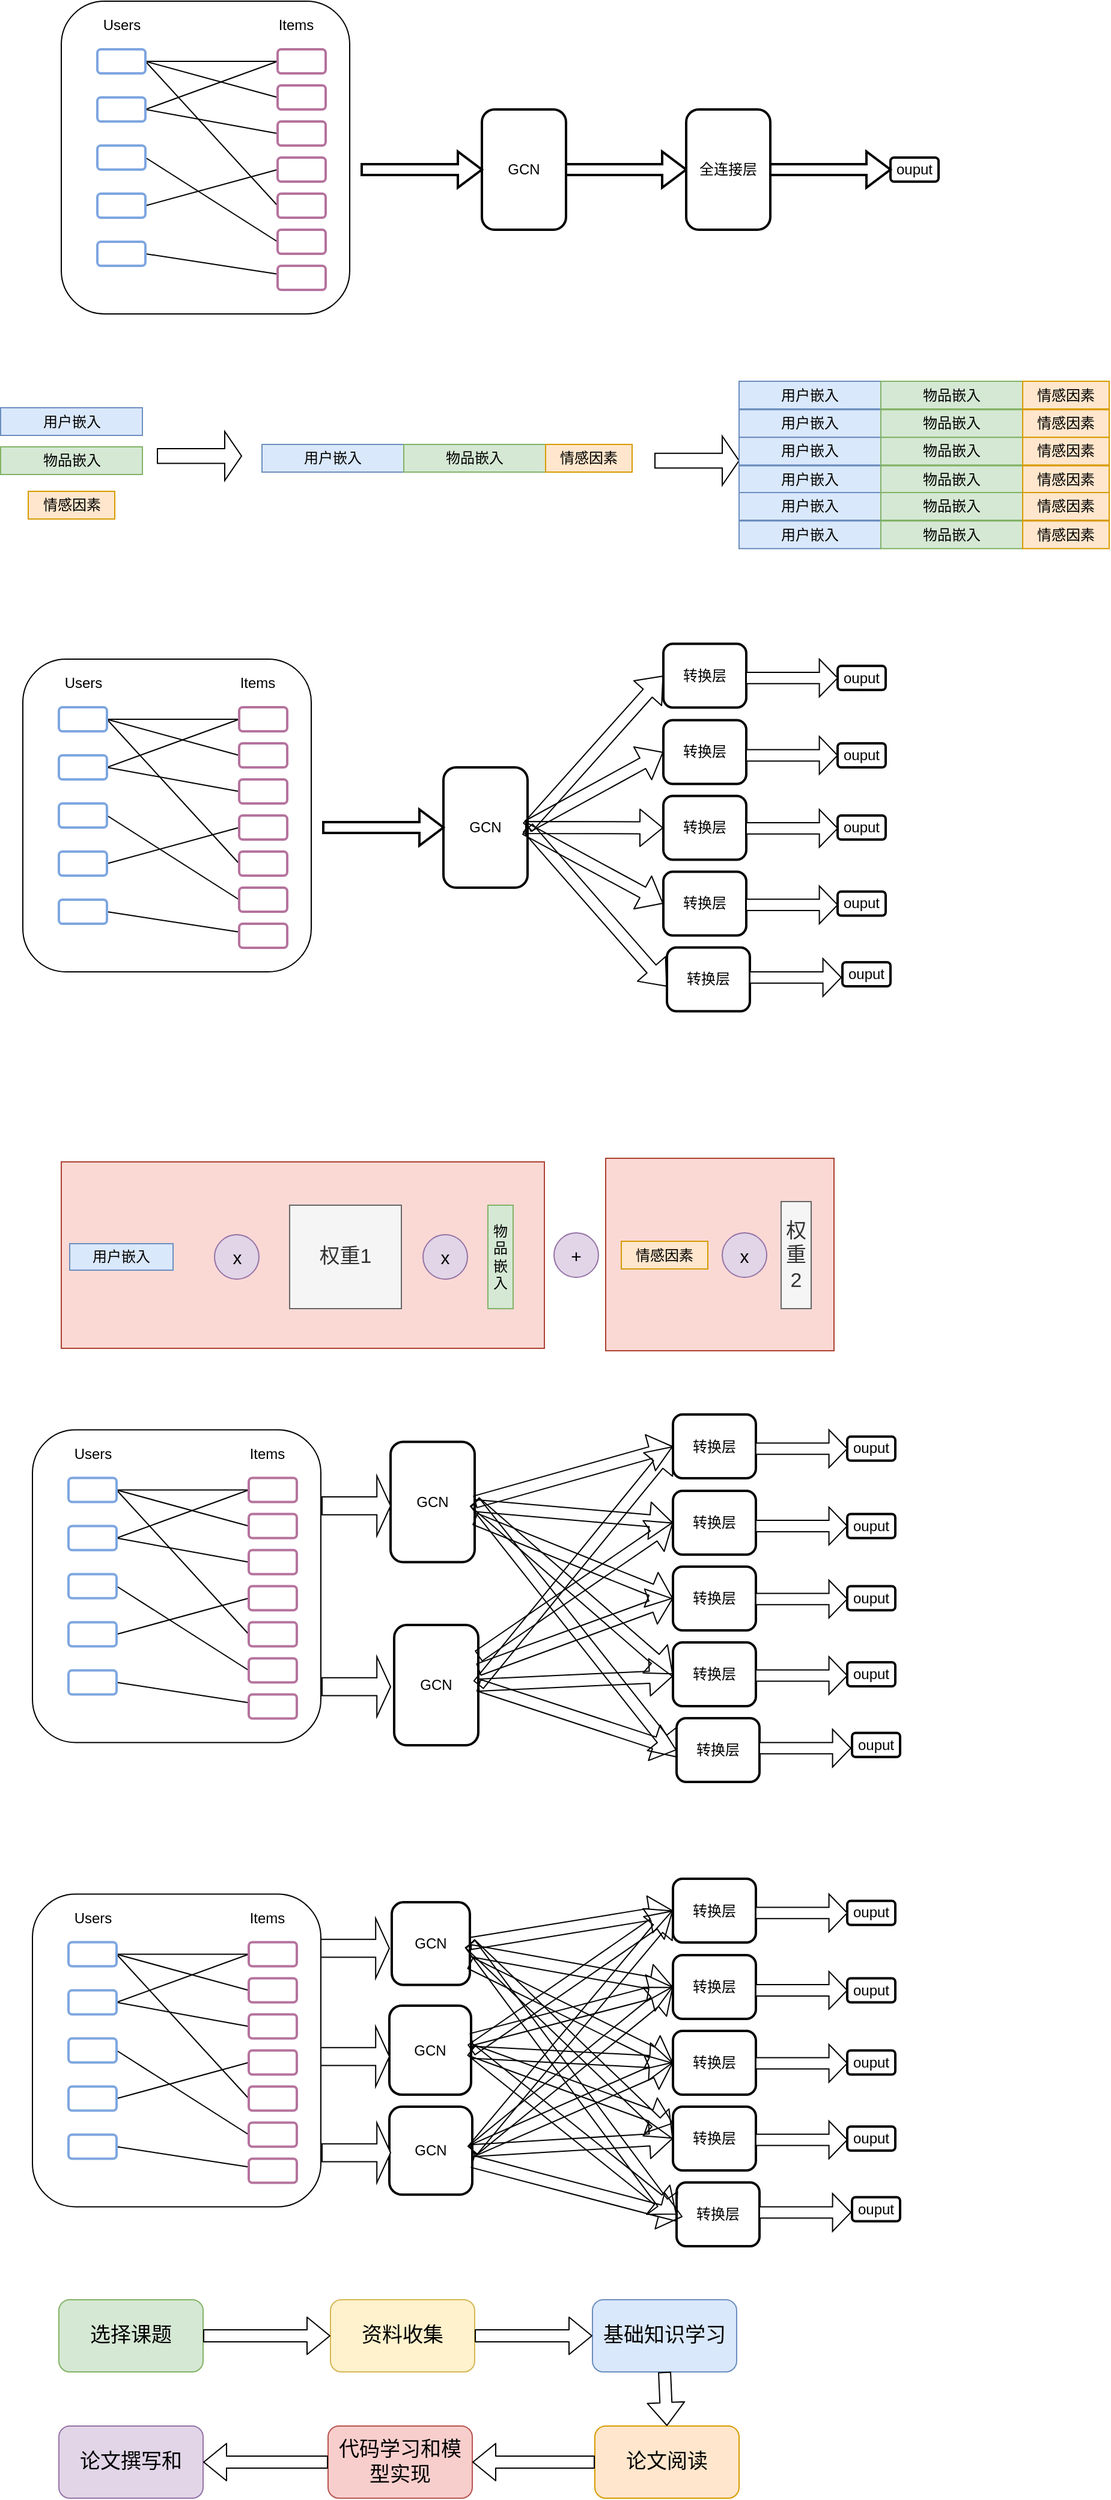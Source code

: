 <mxfile version="14.6.6" type="github">
  <diagram id="8Nu_nQ7xDkJ1roxFt6cx" name="第 1 页">
    <mxGraphModel dx="1366" dy="588" grid="0" gridSize="10" guides="1" tooltips="1" connect="1" arrows="1" fold="1" page="0" pageScale="1" pageWidth="827" pageHeight="1169" math="0" shadow="0">
      <root>
        <mxCell id="0" />
        <mxCell id="1" parent="0" />
        <mxCell id="pFt1LgYTIRn2EsKzOze2-96" value="" style="rounded=0;whiteSpace=wrap;html=1;glass=0;fillColor=#fad9d5;strokeColor=#ae4132;" parent="1" vertex="1">
          <mxGeometry x="493" y="1082" width="190" height="160" as="geometry" />
        </mxCell>
        <mxCell id="pFt1LgYTIRn2EsKzOze2-95" value="" style="rounded=0;whiteSpace=wrap;html=1;glass=0;fillColor=#fad9d5;strokeColor=#ae4132;" parent="1" vertex="1">
          <mxGeometry x="40" y="1085" width="402" height="155" as="geometry" />
        </mxCell>
        <mxCell id="x66tA1hOMsiu7k_iPFel-1" value="" style="rounded=1;whiteSpace=wrap;html=1;" parent="1" vertex="1">
          <mxGeometry x="40" y="120" width="240" height="260" as="geometry" />
        </mxCell>
        <mxCell id="x66tA1hOMsiu7k_iPFel-18" style="rounded=0;orthogonalLoop=1;jettySize=auto;html=1;exitX=1;exitY=0.5;exitDx=0;exitDy=0;entryX=0;entryY=0.5;entryDx=0;entryDy=0;endArrow=none;endFill=0;" parent="1" source="x66tA1hOMsiu7k_iPFel-2" target="x66tA1hOMsiu7k_iPFel-10" edge="1">
          <mxGeometry relative="1" as="geometry" />
        </mxCell>
        <mxCell id="x66tA1hOMsiu7k_iPFel-19" style="rounded=0;orthogonalLoop=1;jettySize=auto;html=1;exitX=1;exitY=0.5;exitDx=0;exitDy=0;entryX=0;entryY=0.5;entryDx=0;entryDy=0;flowAnimation=0;endArrow=none;endFill=0;" parent="1" source="x66tA1hOMsiu7k_iPFel-2" target="x66tA1hOMsiu7k_iPFel-11" edge="1">
          <mxGeometry relative="1" as="geometry" />
        </mxCell>
        <mxCell id="x66tA1hOMsiu7k_iPFel-21" style="edgeStyle=none;rounded=0;orthogonalLoop=1;jettySize=auto;html=1;exitX=1;exitY=0.5;exitDx=0;exitDy=0;entryX=0;entryY=0.5;entryDx=0;entryDy=0;endArrow=none;endFill=0;" parent="1" source="x66tA1hOMsiu7k_iPFel-2" target="x66tA1hOMsiu7k_iPFel-14" edge="1">
          <mxGeometry relative="1" as="geometry" />
        </mxCell>
        <mxCell id="x66tA1hOMsiu7k_iPFel-2" value="" style="rounded=1;whiteSpace=wrap;html=1;strokeColor=#7EA6E0;strokeWidth=2;" parent="1" vertex="1">
          <mxGeometry x="70" y="160" width="40" height="20" as="geometry" />
        </mxCell>
        <mxCell id="x66tA1hOMsiu7k_iPFel-22" style="edgeStyle=none;rounded=0;orthogonalLoop=1;jettySize=auto;html=1;exitX=1;exitY=0.5;exitDx=0;exitDy=0;entryX=0;entryY=0.5;entryDx=0;entryDy=0;endArrow=none;endFill=0;" parent="1" source="x66tA1hOMsiu7k_iPFel-3" target="x66tA1hOMsiu7k_iPFel-12" edge="1">
          <mxGeometry relative="1" as="geometry" />
        </mxCell>
        <mxCell id="x66tA1hOMsiu7k_iPFel-23" style="edgeStyle=none;rounded=0;orthogonalLoop=1;jettySize=auto;html=1;exitX=1;exitY=0.5;exitDx=0;exitDy=0;entryX=0;entryY=0.5;entryDx=0;entryDy=0;endArrow=none;endFill=0;" parent="1" source="x66tA1hOMsiu7k_iPFel-3" target="x66tA1hOMsiu7k_iPFel-10" edge="1">
          <mxGeometry relative="1" as="geometry" />
        </mxCell>
        <mxCell id="x66tA1hOMsiu7k_iPFel-3" value="" style="rounded=1;whiteSpace=wrap;html=1;strokeColor=#7EA6E0;strokeWidth=2;" parent="1" vertex="1">
          <mxGeometry x="70" y="200" width="40" height="20" as="geometry" />
        </mxCell>
        <mxCell id="x66tA1hOMsiu7k_iPFel-24" style="edgeStyle=none;rounded=0;orthogonalLoop=1;jettySize=auto;html=1;exitX=1;exitY=0.5;exitDx=0;exitDy=0;entryX=0;entryY=0.5;entryDx=0;entryDy=0;endArrow=none;endFill=0;" parent="1" source="x66tA1hOMsiu7k_iPFel-4" target="x66tA1hOMsiu7k_iPFel-15" edge="1">
          <mxGeometry relative="1" as="geometry" />
        </mxCell>
        <mxCell id="x66tA1hOMsiu7k_iPFel-4" value="" style="rounded=1;whiteSpace=wrap;html=1;strokeColor=#7EA6E0;strokeWidth=2;" parent="1" vertex="1">
          <mxGeometry x="70" y="240" width="40" height="20" as="geometry" />
        </mxCell>
        <mxCell id="x66tA1hOMsiu7k_iPFel-25" style="edgeStyle=none;rounded=0;orthogonalLoop=1;jettySize=auto;html=1;exitX=1;exitY=0.5;exitDx=0;exitDy=0;entryX=0;entryY=0.5;entryDx=0;entryDy=0;endArrow=none;endFill=0;" parent="1" source="x66tA1hOMsiu7k_iPFel-5" target="x66tA1hOMsiu7k_iPFel-13" edge="1">
          <mxGeometry relative="1" as="geometry" />
        </mxCell>
        <mxCell id="x66tA1hOMsiu7k_iPFel-5" value="" style="rounded=1;whiteSpace=wrap;html=1;strokeColor=#7EA6E0;strokeWidth=2;" parent="1" vertex="1">
          <mxGeometry x="70" y="280" width="40" height="20" as="geometry" />
        </mxCell>
        <mxCell id="x66tA1hOMsiu7k_iPFel-26" style="edgeStyle=none;rounded=0;orthogonalLoop=1;jettySize=auto;html=1;exitX=1;exitY=0.5;exitDx=0;exitDy=0;endArrow=none;endFill=0;" parent="1" source="x66tA1hOMsiu7k_iPFel-8" target="x66tA1hOMsiu7k_iPFel-16" edge="1">
          <mxGeometry relative="1" as="geometry" />
        </mxCell>
        <mxCell id="x66tA1hOMsiu7k_iPFel-8" value="" style="rounded=1;whiteSpace=wrap;html=1;strokeColor=#7EA6E0;strokeWidth=2;" parent="1" vertex="1">
          <mxGeometry x="70" y="320" width="40" height="20" as="geometry" />
        </mxCell>
        <mxCell id="x66tA1hOMsiu7k_iPFel-9" value="Users" style="text;html=1;resizable=0;autosize=1;align=center;verticalAlign=middle;points=[];fillColor=none;strokeColor=none;rounded=0;" parent="1" vertex="1">
          <mxGeometry x="65" y="130" width="50" height="20" as="geometry" />
        </mxCell>
        <mxCell id="x66tA1hOMsiu7k_iPFel-10" value="" style="rounded=1;whiteSpace=wrap;html=1;strokeWidth=2;strokeColor=#B5739D;" parent="1" vertex="1">
          <mxGeometry x="220" y="160" width="40" height="20" as="geometry" />
        </mxCell>
        <mxCell id="x66tA1hOMsiu7k_iPFel-11" value="" style="rounded=1;whiteSpace=wrap;html=1;strokeWidth=2;strokeColor=#B5739D;" parent="1" vertex="1">
          <mxGeometry x="220" y="190" width="40" height="20" as="geometry" />
        </mxCell>
        <mxCell id="x66tA1hOMsiu7k_iPFel-12" value="" style="rounded=1;whiteSpace=wrap;html=1;strokeWidth=2;strokeColor=#B5739D;" parent="1" vertex="1">
          <mxGeometry x="220" y="220" width="40" height="20" as="geometry" />
        </mxCell>
        <mxCell id="x66tA1hOMsiu7k_iPFel-13" value="" style="rounded=1;whiteSpace=wrap;html=1;strokeWidth=2;strokeColor=#B5739D;" parent="1" vertex="1">
          <mxGeometry x="220" y="250" width="40" height="20" as="geometry" />
        </mxCell>
        <mxCell id="x66tA1hOMsiu7k_iPFel-14" value="" style="rounded=1;whiteSpace=wrap;html=1;strokeWidth=2;strokeColor=#B5739D;" parent="1" vertex="1">
          <mxGeometry x="220" y="280" width="40" height="20" as="geometry" />
        </mxCell>
        <mxCell id="x66tA1hOMsiu7k_iPFel-15" value="" style="rounded=1;whiteSpace=wrap;html=1;strokeWidth=2;strokeColor=#B5739D;" parent="1" vertex="1">
          <mxGeometry x="220" y="310" width="40" height="20" as="geometry" />
        </mxCell>
        <mxCell id="x66tA1hOMsiu7k_iPFel-16" value="" style="rounded=1;whiteSpace=wrap;html=1;strokeWidth=2;strokeColor=#B5739D;" parent="1" vertex="1">
          <mxGeometry x="220" y="340" width="40" height="20" as="geometry" />
        </mxCell>
        <mxCell id="x66tA1hOMsiu7k_iPFel-17" value="Items" style="text;html=1;resizable=0;autosize=1;align=center;verticalAlign=middle;points=[];fillColor=none;strokeColor=none;rounded=0;" parent="1" vertex="1">
          <mxGeometry x="210" y="130" width="50" height="20" as="geometry" />
        </mxCell>
        <mxCell id="x66tA1hOMsiu7k_iPFel-27" value="GCN" style="rounded=1;whiteSpace=wrap;html=1;strokeWidth=2;" parent="1" vertex="1">
          <mxGeometry x="390" y="210" width="70" height="100" as="geometry" />
        </mxCell>
        <mxCell id="x66tA1hOMsiu7k_iPFel-28" value="" style="shape=singleArrow;whiteSpace=wrap;html=1;strokeColor=#000000;strokeWidth=2;" parent="1" vertex="1">
          <mxGeometry x="290" y="245" width="100" height="30" as="geometry" />
        </mxCell>
        <mxCell id="x66tA1hOMsiu7k_iPFel-29" value="" style="shape=singleArrow;whiteSpace=wrap;html=1;strokeColor=#000000;strokeWidth=2;" parent="1" vertex="1">
          <mxGeometry x="460" y="245" width="100" height="30" as="geometry" />
        </mxCell>
        <mxCell id="x66tA1hOMsiu7k_iPFel-30" value="全连接层" style="rounded=1;whiteSpace=wrap;html=1;strokeWidth=2;" parent="1" vertex="1">
          <mxGeometry x="560" y="210" width="70" height="100" as="geometry" />
        </mxCell>
        <mxCell id="x66tA1hOMsiu7k_iPFel-31" value="ouput" style="rounded=1;whiteSpace=wrap;html=1;strokeWidth=2;" parent="1" vertex="1">
          <mxGeometry x="730" y="250" width="40" height="20" as="geometry" />
        </mxCell>
        <mxCell id="x66tA1hOMsiu7k_iPFel-33" value="" style="shape=singleArrow;whiteSpace=wrap;html=1;strokeColor=#000000;strokeWidth=2;" parent="1" vertex="1">
          <mxGeometry x="630" y="245" width="100" height="30" as="geometry" />
        </mxCell>
        <mxCell id="pFt1LgYTIRn2EsKzOze2-1" value="用户嵌入" style="rounded=0;whiteSpace=wrap;html=1;fillColor=#dae8fc;strokeColor=#6c8ebf;" parent="1" vertex="1">
          <mxGeometry x="207" y="488.5" width="118" height="23" as="geometry" />
        </mxCell>
        <mxCell id="pFt1LgYTIRn2EsKzOze2-2" value="物品嵌入" style="rounded=0;whiteSpace=wrap;html=1;fillColor=#d5e8d4;strokeColor=#82b366;" parent="1" vertex="1">
          <mxGeometry x="325" y="488.5" width="118" height="23" as="geometry" />
        </mxCell>
        <mxCell id="pFt1LgYTIRn2EsKzOze2-3" value="情感因素" style="rounded=0;whiteSpace=wrap;html=1;fillColor=#ffe6cc;strokeColor=#d79b00;" parent="1" vertex="1">
          <mxGeometry x="443" y="488.5" width="72" height="23" as="geometry" />
        </mxCell>
        <mxCell id="pFt1LgYTIRn2EsKzOze2-5" value="用户嵌入" style="rounded=0;whiteSpace=wrap;html=1;fillColor=#dae8fc;strokeColor=#6c8ebf;" parent="1" vertex="1">
          <mxGeometry x="-10.5" y="458" width="118" height="23" as="geometry" />
        </mxCell>
        <mxCell id="pFt1LgYTIRn2EsKzOze2-6" value="物品嵌入" style="rounded=0;whiteSpace=wrap;html=1;fillColor=#d5e8d4;strokeColor=#82b366;" parent="1" vertex="1">
          <mxGeometry x="-10.5" y="490.5" width="118" height="23" as="geometry" />
        </mxCell>
        <mxCell id="pFt1LgYTIRn2EsKzOze2-7" value="情感因素" style="rounded=0;whiteSpace=wrap;html=1;fillColor=#ffe6cc;strokeColor=#d79b00;" parent="1" vertex="1">
          <mxGeometry x="12.5" y="527.5" width="72" height="23" as="geometry" />
        </mxCell>
        <mxCell id="pFt1LgYTIRn2EsKzOze2-9" value="" style="shape=singleArrow;whiteSpace=wrap;html=1;" parent="1" vertex="1">
          <mxGeometry x="120" y="477.75" width="70" height="40.75" as="geometry" />
        </mxCell>
        <mxCell id="pFt1LgYTIRn2EsKzOze2-12" value="" style="shape=singleArrow;whiteSpace=wrap;html=1;" parent="1" vertex="1">
          <mxGeometry x="534" y="481.63" width="70" height="40.75" as="geometry" />
        </mxCell>
        <mxCell id="pFt1LgYTIRn2EsKzOze2-13" value="用户嵌入" style="rounded=0;whiteSpace=wrap;html=1;fillColor=#dae8fc;strokeColor=#6c8ebf;" parent="1" vertex="1">
          <mxGeometry x="604" y="436" width="118" height="23" as="geometry" />
        </mxCell>
        <mxCell id="pFt1LgYTIRn2EsKzOze2-14" value="物品嵌入" style="rounded=0;whiteSpace=wrap;html=1;fillColor=#d5e8d4;strokeColor=#82b366;" parent="1" vertex="1">
          <mxGeometry x="722" y="436" width="118" height="23" as="geometry" />
        </mxCell>
        <mxCell id="pFt1LgYTIRn2EsKzOze2-15" value="情感因素" style="rounded=0;whiteSpace=wrap;html=1;fillColor=#ffe6cc;strokeColor=#d79b00;" parent="1" vertex="1">
          <mxGeometry x="840" y="436" width="72" height="23" as="geometry" />
        </mxCell>
        <mxCell id="pFt1LgYTIRn2EsKzOze2-17" value="用户嵌入" style="rounded=0;whiteSpace=wrap;html=1;fillColor=#dae8fc;strokeColor=#6c8ebf;" parent="1" vertex="1">
          <mxGeometry x="604" y="459.63" width="118" height="23" as="geometry" />
        </mxCell>
        <mxCell id="pFt1LgYTIRn2EsKzOze2-18" value="物品嵌入" style="rounded=0;whiteSpace=wrap;html=1;fillColor=#d5e8d4;strokeColor=#82b366;" parent="1" vertex="1">
          <mxGeometry x="722" y="459.63" width="118" height="23" as="geometry" />
        </mxCell>
        <mxCell id="pFt1LgYTIRn2EsKzOze2-19" value="情感因素" style="rounded=0;whiteSpace=wrap;html=1;fillColor=#ffe6cc;strokeColor=#d79b00;" parent="1" vertex="1">
          <mxGeometry x="840" y="459.63" width="72" height="23" as="geometry" />
        </mxCell>
        <mxCell id="pFt1LgYTIRn2EsKzOze2-20" value="用户嵌入" style="rounded=0;whiteSpace=wrap;html=1;fillColor=#dae8fc;strokeColor=#6c8ebf;" parent="1" vertex="1">
          <mxGeometry x="604" y="482.63" width="118" height="23" as="geometry" />
        </mxCell>
        <mxCell id="pFt1LgYTIRn2EsKzOze2-21" value="物品嵌入" style="rounded=0;whiteSpace=wrap;html=1;fillColor=#d5e8d4;strokeColor=#82b366;" parent="1" vertex="1">
          <mxGeometry x="722" y="482.63" width="118" height="23" as="geometry" />
        </mxCell>
        <mxCell id="pFt1LgYTIRn2EsKzOze2-22" value="情感因素" style="rounded=0;whiteSpace=wrap;html=1;fillColor=#ffe6cc;strokeColor=#d79b00;" parent="1" vertex="1">
          <mxGeometry x="840" y="482.63" width="72" height="23" as="geometry" />
        </mxCell>
        <mxCell id="pFt1LgYTIRn2EsKzOze2-23" value="用户嵌入" style="rounded=0;whiteSpace=wrap;html=1;fillColor=#dae8fc;strokeColor=#6c8ebf;" parent="1" vertex="1">
          <mxGeometry x="604" y="506.26" width="118" height="23" as="geometry" />
        </mxCell>
        <mxCell id="pFt1LgYTIRn2EsKzOze2-24" value="物品嵌入" style="rounded=0;whiteSpace=wrap;html=1;fillColor=#d5e8d4;strokeColor=#82b366;" parent="1" vertex="1">
          <mxGeometry x="722" y="506.26" width="118" height="23" as="geometry" />
        </mxCell>
        <mxCell id="pFt1LgYTIRn2EsKzOze2-25" value="情感因素" style="rounded=0;whiteSpace=wrap;html=1;fillColor=#ffe6cc;strokeColor=#d79b00;" parent="1" vertex="1">
          <mxGeometry x="840" y="506.26" width="72" height="23" as="geometry" />
        </mxCell>
        <mxCell id="pFt1LgYTIRn2EsKzOze2-26" value="用户嵌入" style="rounded=0;whiteSpace=wrap;html=1;fillColor=#dae8fc;strokeColor=#6c8ebf;" parent="1" vertex="1">
          <mxGeometry x="604" y="528.5" width="118" height="23" as="geometry" />
        </mxCell>
        <mxCell id="pFt1LgYTIRn2EsKzOze2-27" value="物品嵌入" style="rounded=0;whiteSpace=wrap;html=1;fillColor=#d5e8d4;strokeColor=#82b366;" parent="1" vertex="1">
          <mxGeometry x="722" y="528.5" width="118" height="23" as="geometry" />
        </mxCell>
        <mxCell id="pFt1LgYTIRn2EsKzOze2-28" value="情感因素" style="rounded=0;whiteSpace=wrap;html=1;fillColor=#ffe6cc;strokeColor=#d79b00;" parent="1" vertex="1">
          <mxGeometry x="840" y="528.5" width="72" height="23" as="geometry" />
        </mxCell>
        <mxCell id="pFt1LgYTIRn2EsKzOze2-29" value="用户嵌入" style="rounded=0;whiteSpace=wrap;html=1;fillColor=#dae8fc;strokeColor=#6c8ebf;" parent="1" vertex="1">
          <mxGeometry x="604" y="552.13" width="118" height="23" as="geometry" />
        </mxCell>
        <mxCell id="pFt1LgYTIRn2EsKzOze2-30" value="物品嵌入" style="rounded=0;whiteSpace=wrap;html=1;fillColor=#d5e8d4;strokeColor=#82b366;" parent="1" vertex="1">
          <mxGeometry x="722" y="552.13" width="118" height="23" as="geometry" />
        </mxCell>
        <mxCell id="pFt1LgYTIRn2EsKzOze2-31" value="情感因素" style="rounded=0;whiteSpace=wrap;html=1;fillColor=#ffe6cc;strokeColor=#d79b00;" parent="1" vertex="1">
          <mxGeometry x="840" y="552.13" width="72" height="23" as="geometry" />
        </mxCell>
        <mxCell id="pFt1LgYTIRn2EsKzOze2-32" value="" style="rounded=1;whiteSpace=wrap;html=1;" parent="1" vertex="1">
          <mxGeometry x="8" y="667" width="240" height="260" as="geometry" />
        </mxCell>
        <mxCell id="pFt1LgYTIRn2EsKzOze2-33" style="rounded=0;orthogonalLoop=1;jettySize=auto;html=1;exitX=1;exitY=0.5;exitDx=0;exitDy=0;entryX=0;entryY=0.5;entryDx=0;entryDy=0;endArrow=none;endFill=0;" parent="1" source="pFt1LgYTIRn2EsKzOze2-36" target="pFt1LgYTIRn2EsKzOze2-47" edge="1">
          <mxGeometry relative="1" as="geometry" />
        </mxCell>
        <mxCell id="pFt1LgYTIRn2EsKzOze2-34" style="rounded=0;orthogonalLoop=1;jettySize=auto;html=1;exitX=1;exitY=0.5;exitDx=0;exitDy=0;entryX=0;entryY=0.5;entryDx=0;entryDy=0;flowAnimation=0;endArrow=none;endFill=0;" parent="1" source="pFt1LgYTIRn2EsKzOze2-36" target="pFt1LgYTIRn2EsKzOze2-48" edge="1">
          <mxGeometry relative="1" as="geometry" />
        </mxCell>
        <mxCell id="pFt1LgYTIRn2EsKzOze2-35" style="edgeStyle=none;rounded=0;orthogonalLoop=1;jettySize=auto;html=1;exitX=1;exitY=0.5;exitDx=0;exitDy=0;entryX=0;entryY=0.5;entryDx=0;entryDy=0;endArrow=none;endFill=0;" parent="1" source="pFt1LgYTIRn2EsKzOze2-36" target="pFt1LgYTIRn2EsKzOze2-51" edge="1">
          <mxGeometry relative="1" as="geometry" />
        </mxCell>
        <mxCell id="pFt1LgYTIRn2EsKzOze2-36" value="" style="rounded=1;whiteSpace=wrap;html=1;strokeColor=#7EA6E0;strokeWidth=2;" parent="1" vertex="1">
          <mxGeometry x="38" y="707" width="40" height="20" as="geometry" />
        </mxCell>
        <mxCell id="pFt1LgYTIRn2EsKzOze2-37" style="edgeStyle=none;rounded=0;orthogonalLoop=1;jettySize=auto;html=1;exitX=1;exitY=0.5;exitDx=0;exitDy=0;entryX=0;entryY=0.5;entryDx=0;entryDy=0;endArrow=none;endFill=0;" parent="1" source="pFt1LgYTIRn2EsKzOze2-39" target="pFt1LgYTIRn2EsKzOze2-49" edge="1">
          <mxGeometry relative="1" as="geometry" />
        </mxCell>
        <mxCell id="pFt1LgYTIRn2EsKzOze2-38" style="edgeStyle=none;rounded=0;orthogonalLoop=1;jettySize=auto;html=1;exitX=1;exitY=0.5;exitDx=0;exitDy=0;entryX=0;entryY=0.5;entryDx=0;entryDy=0;endArrow=none;endFill=0;" parent="1" source="pFt1LgYTIRn2EsKzOze2-39" target="pFt1LgYTIRn2EsKzOze2-47" edge="1">
          <mxGeometry relative="1" as="geometry" />
        </mxCell>
        <mxCell id="pFt1LgYTIRn2EsKzOze2-39" value="" style="rounded=1;whiteSpace=wrap;html=1;strokeColor=#7EA6E0;strokeWidth=2;" parent="1" vertex="1">
          <mxGeometry x="38" y="747" width="40" height="20" as="geometry" />
        </mxCell>
        <mxCell id="pFt1LgYTIRn2EsKzOze2-40" style="edgeStyle=none;rounded=0;orthogonalLoop=1;jettySize=auto;html=1;exitX=1;exitY=0.5;exitDx=0;exitDy=0;entryX=0;entryY=0.5;entryDx=0;entryDy=0;endArrow=none;endFill=0;" parent="1" source="pFt1LgYTIRn2EsKzOze2-41" target="pFt1LgYTIRn2EsKzOze2-52" edge="1">
          <mxGeometry relative="1" as="geometry" />
        </mxCell>
        <mxCell id="pFt1LgYTIRn2EsKzOze2-41" value="" style="rounded=1;whiteSpace=wrap;html=1;strokeColor=#7EA6E0;strokeWidth=2;" parent="1" vertex="1">
          <mxGeometry x="38" y="787" width="40" height="20" as="geometry" />
        </mxCell>
        <mxCell id="pFt1LgYTIRn2EsKzOze2-42" style="edgeStyle=none;rounded=0;orthogonalLoop=1;jettySize=auto;html=1;exitX=1;exitY=0.5;exitDx=0;exitDy=0;entryX=0;entryY=0.5;entryDx=0;entryDy=0;endArrow=none;endFill=0;" parent="1" source="pFt1LgYTIRn2EsKzOze2-43" target="pFt1LgYTIRn2EsKzOze2-50" edge="1">
          <mxGeometry relative="1" as="geometry" />
        </mxCell>
        <mxCell id="pFt1LgYTIRn2EsKzOze2-43" value="" style="rounded=1;whiteSpace=wrap;html=1;strokeColor=#7EA6E0;strokeWidth=2;" parent="1" vertex="1">
          <mxGeometry x="38" y="827" width="40" height="20" as="geometry" />
        </mxCell>
        <mxCell id="pFt1LgYTIRn2EsKzOze2-44" style="edgeStyle=none;rounded=0;orthogonalLoop=1;jettySize=auto;html=1;exitX=1;exitY=0.5;exitDx=0;exitDy=0;endArrow=none;endFill=0;" parent="1" source="pFt1LgYTIRn2EsKzOze2-45" target="pFt1LgYTIRn2EsKzOze2-53" edge="1">
          <mxGeometry relative="1" as="geometry" />
        </mxCell>
        <mxCell id="pFt1LgYTIRn2EsKzOze2-45" value="" style="rounded=1;whiteSpace=wrap;html=1;strokeColor=#7EA6E0;strokeWidth=2;" parent="1" vertex="1">
          <mxGeometry x="38" y="867" width="40" height="20" as="geometry" />
        </mxCell>
        <mxCell id="pFt1LgYTIRn2EsKzOze2-46" value="Users" style="text;html=1;resizable=0;autosize=1;align=center;verticalAlign=middle;points=[];fillColor=none;strokeColor=none;rounded=0;" parent="1" vertex="1">
          <mxGeometry x="33" y="677" width="50" height="20" as="geometry" />
        </mxCell>
        <mxCell id="pFt1LgYTIRn2EsKzOze2-47" value="" style="rounded=1;whiteSpace=wrap;html=1;strokeWidth=2;strokeColor=#B5739D;" parent="1" vertex="1">
          <mxGeometry x="188" y="707" width="40" height="20" as="geometry" />
        </mxCell>
        <mxCell id="pFt1LgYTIRn2EsKzOze2-48" value="" style="rounded=1;whiteSpace=wrap;html=1;strokeWidth=2;strokeColor=#B5739D;" parent="1" vertex="1">
          <mxGeometry x="188" y="737" width="40" height="20" as="geometry" />
        </mxCell>
        <mxCell id="pFt1LgYTIRn2EsKzOze2-49" value="" style="rounded=1;whiteSpace=wrap;html=1;strokeWidth=2;strokeColor=#B5739D;" parent="1" vertex="1">
          <mxGeometry x="188" y="767" width="40" height="20" as="geometry" />
        </mxCell>
        <mxCell id="pFt1LgYTIRn2EsKzOze2-50" value="" style="rounded=1;whiteSpace=wrap;html=1;strokeWidth=2;strokeColor=#B5739D;" parent="1" vertex="1">
          <mxGeometry x="188" y="797" width="40" height="20" as="geometry" />
        </mxCell>
        <mxCell id="pFt1LgYTIRn2EsKzOze2-51" value="" style="rounded=1;whiteSpace=wrap;html=1;strokeWidth=2;strokeColor=#B5739D;" parent="1" vertex="1">
          <mxGeometry x="188" y="827" width="40" height="20" as="geometry" />
        </mxCell>
        <mxCell id="pFt1LgYTIRn2EsKzOze2-52" value="" style="rounded=1;whiteSpace=wrap;html=1;strokeWidth=2;strokeColor=#B5739D;" parent="1" vertex="1">
          <mxGeometry x="188" y="857" width="40" height="20" as="geometry" />
        </mxCell>
        <mxCell id="pFt1LgYTIRn2EsKzOze2-53" value="" style="rounded=1;whiteSpace=wrap;html=1;strokeWidth=2;strokeColor=#B5739D;" parent="1" vertex="1">
          <mxGeometry x="188" y="887" width="40" height="20" as="geometry" />
        </mxCell>
        <mxCell id="pFt1LgYTIRn2EsKzOze2-54" value="Items" style="text;html=1;resizable=0;autosize=1;align=center;verticalAlign=middle;points=[];fillColor=none;strokeColor=none;rounded=0;" parent="1" vertex="1">
          <mxGeometry x="178" y="677" width="50" height="20" as="geometry" />
        </mxCell>
        <mxCell id="pFt1LgYTIRn2EsKzOze2-55" value="GCN" style="rounded=1;whiteSpace=wrap;html=1;strokeWidth=2;" parent="1" vertex="1">
          <mxGeometry x="358" y="757" width="70" height="100" as="geometry" />
        </mxCell>
        <mxCell id="pFt1LgYTIRn2EsKzOze2-56" value="" style="shape=singleArrow;whiteSpace=wrap;html=1;strokeColor=#000000;strokeWidth=2;" parent="1" vertex="1">
          <mxGeometry x="258" y="792" width="100" height="30" as="geometry" />
        </mxCell>
        <mxCell id="pFt1LgYTIRn2EsKzOze2-58" value="转换层" style="rounded=1;whiteSpace=wrap;html=1;strokeWidth=2;" parent="1" vertex="1">
          <mxGeometry x="541" y="654.25" width="69" height="53" as="geometry" />
        </mxCell>
        <mxCell id="pFt1LgYTIRn2EsKzOze2-59" value="ouput" style="rounded=1;whiteSpace=wrap;html=1;strokeWidth=2;" parent="1" vertex="1">
          <mxGeometry x="686" y="672.68" width="40" height="20" as="geometry" />
        </mxCell>
        <mxCell id="pFt1LgYTIRn2EsKzOze2-62" value="转换层" style="rounded=1;whiteSpace=wrap;html=1;strokeWidth=2;" parent="1" vertex="1">
          <mxGeometry x="541" y="717.75" width="69" height="53" as="geometry" />
        </mxCell>
        <mxCell id="pFt1LgYTIRn2EsKzOze2-63" value="转换层" style="rounded=1;whiteSpace=wrap;html=1;strokeWidth=2;" parent="1" vertex="1">
          <mxGeometry x="541" y="780.75" width="69" height="53" as="geometry" />
        </mxCell>
        <mxCell id="pFt1LgYTIRn2EsKzOze2-64" value="转换层" style="rounded=1;whiteSpace=wrap;html=1;strokeWidth=2;" parent="1" vertex="1">
          <mxGeometry x="541" y="843.75" width="69" height="53" as="geometry" />
        </mxCell>
        <mxCell id="pFt1LgYTIRn2EsKzOze2-65" value="转换层" style="rounded=1;whiteSpace=wrap;html=1;strokeWidth=2;" parent="1" vertex="1">
          <mxGeometry x="544" y="906.75" width="69" height="53" as="geometry" />
        </mxCell>
        <mxCell id="pFt1LgYTIRn2EsKzOze2-67" value="" style="shape=flexArrow;endArrow=classic;html=1;entryX=0;entryY=0.5;entryDx=0;entryDy=0;" parent="1" target="pFt1LgYTIRn2EsKzOze2-58" edge="1">
          <mxGeometry width="50" height="50" relative="1" as="geometry">
            <mxPoint x="428" y="807" as="sourcePoint" />
            <mxPoint x="478" y="757" as="targetPoint" />
          </mxGeometry>
        </mxCell>
        <mxCell id="pFt1LgYTIRn2EsKzOze2-68" value="" style="shape=flexArrow;endArrow=classic;html=1;entryX=0;entryY=0.5;entryDx=0;entryDy=0;" parent="1" target="pFt1LgYTIRn2EsKzOze2-62" edge="1">
          <mxGeometry width="50" height="50" relative="1" as="geometry">
            <mxPoint x="428" y="806" as="sourcePoint" />
            <mxPoint x="551" y="690.75" as="targetPoint" />
          </mxGeometry>
        </mxCell>
        <mxCell id="pFt1LgYTIRn2EsKzOze2-69" value="" style="shape=flexArrow;endArrow=classic;html=1;entryX=0;entryY=0.5;entryDx=0;entryDy=0;" parent="1" target="pFt1LgYTIRn2EsKzOze2-63" edge="1">
          <mxGeometry width="50" height="50" relative="1" as="geometry">
            <mxPoint x="426" y="807" as="sourcePoint" />
            <mxPoint x="551" y="754.25" as="targetPoint" />
          </mxGeometry>
        </mxCell>
        <mxCell id="pFt1LgYTIRn2EsKzOze2-71" value="" style="shape=flexArrow;endArrow=classic;html=1;entryX=0;entryY=0.5;entryDx=0;entryDy=0;" parent="1" target="pFt1LgYTIRn2EsKzOze2-64" edge="1">
          <mxGeometry width="50" height="50" relative="1" as="geometry">
            <mxPoint x="426" y="808" as="sourcePoint" />
            <mxPoint x="551" y="817.25" as="targetPoint" />
          </mxGeometry>
        </mxCell>
        <mxCell id="pFt1LgYTIRn2EsKzOze2-72" value="" style="shape=flexArrow;endArrow=classic;html=1;entryX=0;entryY=0.5;entryDx=0;entryDy=0;exitX=1;exitY=0.5;exitDx=0;exitDy=0;" parent="1" source="pFt1LgYTIRn2EsKzOze2-55" edge="1">
          <mxGeometry width="50" height="50" relative="1" as="geometry">
            <mxPoint x="429" y="877" as="sourcePoint" />
            <mxPoint x="544" y="939.25" as="targetPoint" />
          </mxGeometry>
        </mxCell>
        <mxCell id="pFt1LgYTIRn2EsKzOze2-73" value="" style="shape=singleArrow;whiteSpace=wrap;html=1;glass=1;" parent="1" vertex="1">
          <mxGeometry x="610" y="667" width="76" height="31.37" as="geometry" />
        </mxCell>
        <mxCell id="pFt1LgYTIRn2EsKzOze2-74" value="" style="shape=singleArrow;whiteSpace=wrap;html=1;glass=1;" parent="1" vertex="1">
          <mxGeometry x="610" y="731.32" width="76" height="31.37" as="geometry" />
        </mxCell>
        <mxCell id="pFt1LgYTIRn2EsKzOze2-75" value="ouput" style="rounded=1;whiteSpace=wrap;html=1;strokeWidth=2;" parent="1" vertex="1">
          <mxGeometry x="686" y="737.01" width="40" height="20" as="geometry" />
        </mxCell>
        <mxCell id="pFt1LgYTIRn2EsKzOze2-76" value="" style="shape=singleArrow;whiteSpace=wrap;html=1;glass=1;" parent="1" vertex="1">
          <mxGeometry x="610" y="792" width="76" height="31.37" as="geometry" />
        </mxCell>
        <mxCell id="pFt1LgYTIRn2EsKzOze2-77" value="ouput" style="rounded=1;whiteSpace=wrap;html=1;strokeWidth=2;" parent="1" vertex="1">
          <mxGeometry x="686" y="797" width="40" height="20" as="geometry" />
        </mxCell>
        <mxCell id="pFt1LgYTIRn2EsKzOze2-78" value="" style="shape=singleArrow;whiteSpace=wrap;html=1;glass=1;" parent="1" vertex="1">
          <mxGeometry x="610" y="855.63" width="76" height="31.37" as="geometry" />
        </mxCell>
        <mxCell id="pFt1LgYTIRn2EsKzOze2-79" value="ouput" style="rounded=1;whiteSpace=wrap;html=1;strokeWidth=2;" parent="1" vertex="1">
          <mxGeometry x="686" y="860.25" width="40" height="20" as="geometry" />
        </mxCell>
        <mxCell id="pFt1LgYTIRn2EsKzOze2-80" value="" style="shape=singleArrow;whiteSpace=wrap;html=1;glass=1;" parent="1" vertex="1">
          <mxGeometry x="613" y="916" width="76" height="31.37" as="geometry" />
        </mxCell>
        <mxCell id="pFt1LgYTIRn2EsKzOze2-81" value="ouput" style="rounded=1;whiteSpace=wrap;html=1;strokeWidth=2;" parent="1" vertex="1">
          <mxGeometry x="690" y="919" width="40" height="20" as="geometry" />
        </mxCell>
        <mxCell id="pFt1LgYTIRn2EsKzOze2-82" value="&lt;span style=&quot;font-size: 17px&quot;&gt;权重1&lt;/span&gt;" style="rounded=0;whiteSpace=wrap;html=1;glass=0;fillColor=#f5f5f5;strokeColor=#666666;fontColor=#333333;" parent="1" vertex="1">
          <mxGeometry x="230" y="1121" width="93" height="86" as="geometry" />
        </mxCell>
        <mxCell id="pFt1LgYTIRn2EsKzOze2-84" value="物品嵌入" style="rounded=0;whiteSpace=wrap;html=1;fillColor=#d5e8d4;strokeColor=#82b366;direction=south;" parent="1" vertex="1">
          <mxGeometry x="395" y="1121" width="21" height="86" as="geometry" />
        </mxCell>
        <mxCell id="pFt1LgYTIRn2EsKzOze2-85" value="用户嵌入" style="rounded=0;whiteSpace=wrap;html=1;fillColor=#dae8fc;strokeColor=#6c8ebf;direction=west;" parent="1" vertex="1">
          <mxGeometry x="47" y="1153" width="86" height="22" as="geometry" />
        </mxCell>
        <mxCell id="pFt1LgYTIRn2EsKzOze2-88" value="&lt;font style=&quot;font-size: 15px&quot;&gt;x&lt;/font&gt;" style="ellipse;whiteSpace=wrap;html=1;aspect=fixed;glass=0;fillColor=#e1d5e7;strokeColor=#9673a6;" parent="1" vertex="1">
          <mxGeometry x="167.5" y="1145.5" width="37" height="37" as="geometry" />
        </mxCell>
        <mxCell id="pFt1LgYTIRn2EsKzOze2-89" value="&lt;font style=&quot;font-size: 15px&quot;&gt;x&lt;/font&gt;" style="ellipse;whiteSpace=wrap;html=1;aspect=fixed;glass=0;fillColor=#e1d5e7;strokeColor=#9673a6;" parent="1" vertex="1">
          <mxGeometry x="341" y="1145.5" width="37" height="37" as="geometry" />
        </mxCell>
        <mxCell id="pFt1LgYTIRn2EsKzOze2-90" value="&lt;span style=&quot;font-size: 15px&quot;&gt;+&lt;/span&gt;" style="ellipse;whiteSpace=wrap;html=1;aspect=fixed;glass=0;fillColor=#e1d5e7;strokeColor=#9673a6;" parent="1" vertex="1">
          <mxGeometry x="450" y="1144" width="37" height="37" as="geometry" />
        </mxCell>
        <mxCell id="pFt1LgYTIRn2EsKzOze2-92" value="情感因素" style="rounded=0;whiteSpace=wrap;html=1;fillColor=#ffe6cc;strokeColor=#d79b00;" parent="1" vertex="1">
          <mxGeometry x="506" y="1151" width="72" height="23" as="geometry" />
        </mxCell>
        <mxCell id="pFt1LgYTIRn2EsKzOze2-93" value="&lt;span style=&quot;font-size: 17px&quot;&gt;权重2&lt;/span&gt;" style="rounded=0;whiteSpace=wrap;html=1;glass=0;fillColor=#f5f5f5;strokeColor=#666666;fontColor=#333333;direction=south;" parent="1" vertex="1">
          <mxGeometry x="639" y="1118" width="25" height="89" as="geometry" />
        </mxCell>
        <mxCell id="pFt1LgYTIRn2EsKzOze2-94" value="&lt;font style=&quot;font-size: 15px&quot;&gt;x&lt;/font&gt;" style="ellipse;whiteSpace=wrap;html=1;aspect=fixed;glass=0;fillColor=#e1d5e7;strokeColor=#9673a6;" parent="1" vertex="1">
          <mxGeometry x="590" y="1144" width="37" height="37" as="geometry" />
        </mxCell>
        <mxCell id="pFt1LgYTIRn2EsKzOze2-97" value="&lt;p class=&quot;MsoNormal&quot;&gt;&lt;span style=&quot;font-weight: normal ; font-size: 10.5pt&quot;&gt;&amp;nbsp;&lt;/span&gt;&lt;/p&gt;" style="text;whiteSpace=wrap;html=1;" parent="1" vertex="1">
          <mxGeometry x="248.147" y="1376.824" width="24" height="52" as="geometry" />
        </mxCell>
        <mxCell id="pFt1LgYTIRn2EsKzOze2-99" value="" style="rounded=1;whiteSpace=wrap;html=1;" parent="1" vertex="1">
          <mxGeometry x="16" y="1307.75" width="240" height="260" as="geometry" />
        </mxCell>
        <mxCell id="pFt1LgYTIRn2EsKzOze2-100" style="rounded=0;orthogonalLoop=1;jettySize=auto;html=1;exitX=1;exitY=0.5;exitDx=0;exitDy=0;entryX=0;entryY=0.5;entryDx=0;entryDy=0;endArrow=none;endFill=0;" parent="1" source="pFt1LgYTIRn2EsKzOze2-103" target="pFt1LgYTIRn2EsKzOze2-114" edge="1">
          <mxGeometry relative="1" as="geometry" />
        </mxCell>
        <mxCell id="pFt1LgYTIRn2EsKzOze2-101" style="rounded=0;orthogonalLoop=1;jettySize=auto;html=1;exitX=1;exitY=0.5;exitDx=0;exitDy=0;entryX=0;entryY=0.5;entryDx=0;entryDy=0;flowAnimation=0;endArrow=none;endFill=0;" parent="1" source="pFt1LgYTIRn2EsKzOze2-103" target="pFt1LgYTIRn2EsKzOze2-115" edge="1">
          <mxGeometry relative="1" as="geometry" />
        </mxCell>
        <mxCell id="pFt1LgYTIRn2EsKzOze2-102" style="edgeStyle=none;rounded=0;orthogonalLoop=1;jettySize=auto;html=1;exitX=1;exitY=0.5;exitDx=0;exitDy=0;entryX=0;entryY=0.5;entryDx=0;entryDy=0;endArrow=none;endFill=0;" parent="1" source="pFt1LgYTIRn2EsKzOze2-103" target="pFt1LgYTIRn2EsKzOze2-118" edge="1">
          <mxGeometry relative="1" as="geometry" />
        </mxCell>
        <mxCell id="pFt1LgYTIRn2EsKzOze2-103" value="" style="rounded=1;whiteSpace=wrap;html=1;strokeColor=#7EA6E0;strokeWidth=2;" parent="1" vertex="1">
          <mxGeometry x="46" y="1347.75" width="40" height="20" as="geometry" />
        </mxCell>
        <mxCell id="pFt1LgYTIRn2EsKzOze2-104" style="edgeStyle=none;rounded=0;orthogonalLoop=1;jettySize=auto;html=1;exitX=1;exitY=0.5;exitDx=0;exitDy=0;entryX=0;entryY=0.5;entryDx=0;entryDy=0;endArrow=none;endFill=0;" parent="1" source="pFt1LgYTIRn2EsKzOze2-106" target="pFt1LgYTIRn2EsKzOze2-116" edge="1">
          <mxGeometry relative="1" as="geometry" />
        </mxCell>
        <mxCell id="pFt1LgYTIRn2EsKzOze2-105" style="edgeStyle=none;rounded=0;orthogonalLoop=1;jettySize=auto;html=1;exitX=1;exitY=0.5;exitDx=0;exitDy=0;entryX=0;entryY=0.5;entryDx=0;entryDy=0;endArrow=none;endFill=0;" parent="1" source="pFt1LgYTIRn2EsKzOze2-106" target="pFt1LgYTIRn2EsKzOze2-114" edge="1">
          <mxGeometry relative="1" as="geometry" />
        </mxCell>
        <mxCell id="pFt1LgYTIRn2EsKzOze2-106" value="" style="rounded=1;whiteSpace=wrap;html=1;strokeColor=#7EA6E0;strokeWidth=2;" parent="1" vertex="1">
          <mxGeometry x="46" y="1387.75" width="40" height="20" as="geometry" />
        </mxCell>
        <mxCell id="pFt1LgYTIRn2EsKzOze2-107" style="edgeStyle=none;rounded=0;orthogonalLoop=1;jettySize=auto;html=1;exitX=1;exitY=0.5;exitDx=0;exitDy=0;entryX=0;entryY=0.5;entryDx=0;entryDy=0;endArrow=none;endFill=0;" parent="1" source="pFt1LgYTIRn2EsKzOze2-108" target="pFt1LgYTIRn2EsKzOze2-119" edge="1">
          <mxGeometry relative="1" as="geometry" />
        </mxCell>
        <mxCell id="pFt1LgYTIRn2EsKzOze2-108" value="" style="rounded=1;whiteSpace=wrap;html=1;strokeColor=#7EA6E0;strokeWidth=2;" parent="1" vertex="1">
          <mxGeometry x="46" y="1427.75" width="40" height="20" as="geometry" />
        </mxCell>
        <mxCell id="pFt1LgYTIRn2EsKzOze2-109" style="edgeStyle=none;rounded=0;orthogonalLoop=1;jettySize=auto;html=1;exitX=1;exitY=0.5;exitDx=0;exitDy=0;entryX=0;entryY=0.5;entryDx=0;entryDy=0;endArrow=none;endFill=0;" parent="1" source="pFt1LgYTIRn2EsKzOze2-110" target="pFt1LgYTIRn2EsKzOze2-117" edge="1">
          <mxGeometry relative="1" as="geometry" />
        </mxCell>
        <mxCell id="pFt1LgYTIRn2EsKzOze2-110" value="" style="rounded=1;whiteSpace=wrap;html=1;strokeColor=#7EA6E0;strokeWidth=2;" parent="1" vertex="1">
          <mxGeometry x="46" y="1467.75" width="40" height="20" as="geometry" />
        </mxCell>
        <mxCell id="pFt1LgYTIRn2EsKzOze2-111" style="edgeStyle=none;rounded=0;orthogonalLoop=1;jettySize=auto;html=1;exitX=1;exitY=0.5;exitDx=0;exitDy=0;endArrow=none;endFill=0;" parent="1" source="pFt1LgYTIRn2EsKzOze2-112" target="pFt1LgYTIRn2EsKzOze2-120" edge="1">
          <mxGeometry relative="1" as="geometry" />
        </mxCell>
        <mxCell id="pFt1LgYTIRn2EsKzOze2-112" value="" style="rounded=1;whiteSpace=wrap;html=1;strokeColor=#7EA6E0;strokeWidth=2;" parent="1" vertex="1">
          <mxGeometry x="46" y="1507.75" width="40" height="20" as="geometry" />
        </mxCell>
        <mxCell id="pFt1LgYTIRn2EsKzOze2-113" value="Users" style="text;html=1;resizable=0;autosize=1;align=center;verticalAlign=middle;points=[];fillColor=none;strokeColor=none;rounded=0;" parent="1" vertex="1">
          <mxGeometry x="41" y="1317.75" width="50" height="20" as="geometry" />
        </mxCell>
        <mxCell id="pFt1LgYTIRn2EsKzOze2-114" value="" style="rounded=1;whiteSpace=wrap;html=1;strokeWidth=2;strokeColor=#B5739D;" parent="1" vertex="1">
          <mxGeometry x="196" y="1347.75" width="40" height="20" as="geometry" />
        </mxCell>
        <mxCell id="pFt1LgYTIRn2EsKzOze2-115" value="" style="rounded=1;whiteSpace=wrap;html=1;strokeWidth=2;strokeColor=#B5739D;" parent="1" vertex="1">
          <mxGeometry x="196" y="1377.75" width="40" height="20" as="geometry" />
        </mxCell>
        <mxCell id="pFt1LgYTIRn2EsKzOze2-116" value="" style="rounded=1;whiteSpace=wrap;html=1;strokeWidth=2;strokeColor=#B5739D;" parent="1" vertex="1">
          <mxGeometry x="196" y="1407.75" width="40" height="20" as="geometry" />
        </mxCell>
        <mxCell id="pFt1LgYTIRn2EsKzOze2-117" value="" style="rounded=1;whiteSpace=wrap;html=1;strokeWidth=2;strokeColor=#B5739D;" parent="1" vertex="1">
          <mxGeometry x="196" y="1437.75" width="40" height="20" as="geometry" />
        </mxCell>
        <mxCell id="pFt1LgYTIRn2EsKzOze2-118" value="" style="rounded=1;whiteSpace=wrap;html=1;strokeWidth=2;strokeColor=#B5739D;" parent="1" vertex="1">
          <mxGeometry x="196" y="1467.75" width="40" height="20" as="geometry" />
        </mxCell>
        <mxCell id="pFt1LgYTIRn2EsKzOze2-119" value="" style="rounded=1;whiteSpace=wrap;html=1;strokeWidth=2;strokeColor=#B5739D;" parent="1" vertex="1">
          <mxGeometry x="196" y="1497.75" width="40" height="20" as="geometry" />
        </mxCell>
        <mxCell id="pFt1LgYTIRn2EsKzOze2-120" value="" style="rounded=1;whiteSpace=wrap;html=1;strokeWidth=2;strokeColor=#B5739D;" parent="1" vertex="1">
          <mxGeometry x="196" y="1527.75" width="40" height="20" as="geometry" />
        </mxCell>
        <mxCell id="pFt1LgYTIRn2EsKzOze2-121" value="Items" style="text;html=1;resizable=0;autosize=1;align=center;verticalAlign=middle;points=[];fillColor=none;strokeColor=none;rounded=0;" parent="1" vertex="1">
          <mxGeometry x="186" y="1317.75" width="50" height="20" as="geometry" />
        </mxCell>
        <mxCell id="pFt1LgYTIRn2EsKzOze2-122" value="GCN" style="rounded=1;whiteSpace=wrap;html=1;strokeWidth=2;" parent="1" vertex="1">
          <mxGeometry x="314" y="1317.75" width="70" height="100" as="geometry" />
        </mxCell>
        <mxCell id="pFt1LgYTIRn2EsKzOze2-124" value="转换层" style="rounded=1;whiteSpace=wrap;html=1;strokeWidth=2;" parent="1" vertex="1">
          <mxGeometry x="549" y="1295" width="69" height="53" as="geometry" />
        </mxCell>
        <mxCell id="pFt1LgYTIRn2EsKzOze2-125" value="ouput" style="rounded=1;whiteSpace=wrap;html=1;strokeWidth=2;" parent="1" vertex="1">
          <mxGeometry x="694" y="1313.43" width="40" height="20" as="geometry" />
        </mxCell>
        <mxCell id="pFt1LgYTIRn2EsKzOze2-126" value="转换层" style="rounded=1;whiteSpace=wrap;html=1;strokeWidth=2;" parent="1" vertex="1">
          <mxGeometry x="549" y="1358.5" width="69" height="53" as="geometry" />
        </mxCell>
        <mxCell id="pFt1LgYTIRn2EsKzOze2-127" value="转换层" style="rounded=1;whiteSpace=wrap;html=1;strokeWidth=2;" parent="1" vertex="1">
          <mxGeometry x="549" y="1421.5" width="69" height="53" as="geometry" />
        </mxCell>
        <mxCell id="pFt1LgYTIRn2EsKzOze2-128" value="转换层" style="rounded=1;whiteSpace=wrap;html=1;strokeWidth=2;" parent="1" vertex="1">
          <mxGeometry x="549" y="1484.5" width="69" height="53" as="geometry" />
        </mxCell>
        <mxCell id="pFt1LgYTIRn2EsKzOze2-129" value="转换层" style="rounded=1;whiteSpace=wrap;html=1;strokeWidth=2;" parent="1" vertex="1">
          <mxGeometry x="552" y="1547.5" width="69" height="53" as="geometry" />
        </mxCell>
        <mxCell id="pFt1LgYTIRn2EsKzOze2-130" value="" style="shape=flexArrow;endArrow=classic;html=1;entryX=0;entryY=0.5;entryDx=0;entryDy=0;exitX=1;exitY=0.5;exitDx=0;exitDy=0;" parent="1" source="pFt1LgYTIRn2EsKzOze2-122" target="pFt1LgYTIRn2EsKzOze2-124" edge="1">
          <mxGeometry width="50" height="50" relative="1" as="geometry">
            <mxPoint x="421" y="1362" as="sourcePoint" />
            <mxPoint x="486" y="1397.75" as="targetPoint" />
          </mxGeometry>
        </mxCell>
        <mxCell id="pFt1LgYTIRn2EsKzOze2-131" value="" style="shape=flexArrow;endArrow=classic;html=1;entryX=0;entryY=0.5;entryDx=0;entryDy=0;" parent="1" source="pFt1LgYTIRn2EsKzOze2-122" target="pFt1LgYTIRn2EsKzOze2-126" edge="1">
          <mxGeometry width="50" height="50" relative="1" as="geometry">
            <mxPoint x="418" y="1361" as="sourcePoint" />
            <mxPoint x="559" y="1331.5" as="targetPoint" />
          </mxGeometry>
        </mxCell>
        <mxCell id="pFt1LgYTIRn2EsKzOze2-132" value="" style="shape=flexArrow;endArrow=classic;html=1;entryX=0;entryY=0.5;entryDx=0;entryDy=0;" parent="1" source="pFt1LgYTIRn2EsKzOze2-122" target="pFt1LgYTIRn2EsKzOze2-127" edge="1">
          <mxGeometry width="50" height="50" relative="1" as="geometry">
            <mxPoint x="412" y="1352" as="sourcePoint" />
            <mxPoint x="559" y="1395" as="targetPoint" />
          </mxGeometry>
        </mxCell>
        <mxCell id="pFt1LgYTIRn2EsKzOze2-133" value="" style="shape=flexArrow;endArrow=classic;html=1;entryX=0;entryY=0.5;entryDx=0;entryDy=0;exitX=1;exitY=0.5;exitDx=0;exitDy=0;" parent="1" source="pFt1LgYTIRn2EsKzOze2-122" target="pFt1LgYTIRn2EsKzOze2-128" edge="1">
          <mxGeometry width="50" height="50" relative="1" as="geometry">
            <mxPoint x="413" y="1358" as="sourcePoint" />
            <mxPoint x="559" y="1458" as="targetPoint" />
          </mxGeometry>
        </mxCell>
        <mxCell id="pFt1LgYTIRn2EsKzOze2-134" value="" style="shape=flexArrow;endArrow=classic;html=1;entryX=0;entryY=0.5;entryDx=0;entryDy=0;exitX=1;exitY=0.5;exitDx=0;exitDy=0;" parent="1" source="pFt1LgYTIRn2EsKzOze2-122" edge="1">
          <mxGeometry width="50" height="50" relative="1" as="geometry">
            <mxPoint x="437" y="1517.75" as="sourcePoint" />
            <mxPoint x="552" y="1580.0" as="targetPoint" />
          </mxGeometry>
        </mxCell>
        <mxCell id="pFt1LgYTIRn2EsKzOze2-135" value="" style="shape=singleArrow;whiteSpace=wrap;html=1;glass=1;" parent="1" vertex="1">
          <mxGeometry x="618" y="1307.75" width="76" height="31.37" as="geometry" />
        </mxCell>
        <mxCell id="pFt1LgYTIRn2EsKzOze2-136" value="" style="shape=singleArrow;whiteSpace=wrap;html=1;glass=1;" parent="1" vertex="1">
          <mxGeometry x="618" y="1372.07" width="76" height="31.37" as="geometry" />
        </mxCell>
        <mxCell id="pFt1LgYTIRn2EsKzOze2-137" value="ouput" style="rounded=1;whiteSpace=wrap;html=1;strokeWidth=2;" parent="1" vertex="1">
          <mxGeometry x="694" y="1377.76" width="40" height="20" as="geometry" />
        </mxCell>
        <mxCell id="pFt1LgYTIRn2EsKzOze2-138" value="" style="shape=singleArrow;whiteSpace=wrap;html=1;glass=1;" parent="1" vertex="1">
          <mxGeometry x="618" y="1432.75" width="76" height="31.37" as="geometry" />
        </mxCell>
        <mxCell id="pFt1LgYTIRn2EsKzOze2-139" value="ouput" style="rounded=1;whiteSpace=wrap;html=1;strokeWidth=2;" parent="1" vertex="1">
          <mxGeometry x="694" y="1437.75" width="40" height="20" as="geometry" />
        </mxCell>
        <mxCell id="pFt1LgYTIRn2EsKzOze2-140" value="" style="shape=singleArrow;whiteSpace=wrap;html=1;glass=1;" parent="1" vertex="1">
          <mxGeometry x="618" y="1496.38" width="76" height="31.37" as="geometry" />
        </mxCell>
        <mxCell id="pFt1LgYTIRn2EsKzOze2-141" value="ouput" style="rounded=1;whiteSpace=wrap;html=1;strokeWidth=2;" parent="1" vertex="1">
          <mxGeometry x="694" y="1501" width="40" height="20" as="geometry" />
        </mxCell>
        <mxCell id="pFt1LgYTIRn2EsKzOze2-142" value="" style="shape=singleArrow;whiteSpace=wrap;html=1;glass=1;" parent="1" vertex="1">
          <mxGeometry x="621" y="1556.75" width="76" height="31.37" as="geometry" />
        </mxCell>
        <mxCell id="pFt1LgYTIRn2EsKzOze2-143" value="ouput" style="rounded=1;whiteSpace=wrap;html=1;strokeWidth=2;" parent="1" vertex="1">
          <mxGeometry x="698" y="1559.75" width="40" height="20" as="geometry" />
        </mxCell>
        <mxCell id="pFt1LgYTIRn2EsKzOze2-158" value="GCN" style="rounded=1;whiteSpace=wrap;html=1;strokeWidth=2;" parent="1" vertex="1">
          <mxGeometry x="317" y="1470" width="70" height="100" as="geometry" />
        </mxCell>
        <mxCell id="pFt1LgYTIRn2EsKzOze2-159" value="" style="shape=flexArrow;endArrow=classic;html=1;entryX=0;entryY=0.5;entryDx=0;entryDy=0;exitX=1;exitY=0.5;exitDx=0;exitDy=0;" parent="1" source="pFt1LgYTIRn2EsKzOze2-158" target="pFt1LgYTIRn2EsKzOze2-124" edge="1">
          <mxGeometry width="50" height="50" relative="1" as="geometry">
            <mxPoint x="421" y="1511.56" as="sourcePoint" />
            <mxPoint x="549" y="1471.06" as="targetPoint" />
          </mxGeometry>
        </mxCell>
        <mxCell id="pFt1LgYTIRn2EsKzOze2-160" value="" style="shape=flexArrow;endArrow=classic;html=1;entryX=0;entryY=0.5;entryDx=0;entryDy=0;" parent="1" source="pFt1LgYTIRn2EsKzOze2-158" target="pFt1LgYTIRn2EsKzOze2-126" edge="1">
          <mxGeometry width="50" height="50" relative="1" as="geometry">
            <mxPoint x="418" y="1510.56" as="sourcePoint" />
            <mxPoint x="549" y="1534.56" as="targetPoint" />
          </mxGeometry>
        </mxCell>
        <mxCell id="pFt1LgYTIRn2EsKzOze2-161" value="" style="shape=flexArrow;endArrow=classic;html=1;entryX=0;entryY=0.5;entryDx=0;entryDy=0;" parent="1" source="pFt1LgYTIRn2EsKzOze2-158" target="pFt1LgYTIRn2EsKzOze2-127" edge="1">
          <mxGeometry width="50" height="50" relative="1" as="geometry">
            <mxPoint x="412" y="1501.56" as="sourcePoint" />
            <mxPoint x="549" y="1597.56" as="targetPoint" />
          </mxGeometry>
        </mxCell>
        <mxCell id="pFt1LgYTIRn2EsKzOze2-162" value="" style="shape=flexArrow;endArrow=classic;html=1;exitX=1;exitY=0.5;exitDx=0;exitDy=0;" parent="1" source="pFt1LgYTIRn2EsKzOze2-158" target="pFt1LgYTIRn2EsKzOze2-128" edge="1">
          <mxGeometry width="50" height="50" relative="1" as="geometry">
            <mxPoint x="413" y="1507.56" as="sourcePoint" />
            <mxPoint x="549" y="1660.56" as="targetPoint" />
          </mxGeometry>
        </mxCell>
        <mxCell id="pFt1LgYTIRn2EsKzOze2-163" value="" style="shape=flexArrow;endArrow=classic;html=1;entryX=0;entryY=0.5;entryDx=0;entryDy=0;exitX=1;exitY=0.5;exitDx=0;exitDy=0;" parent="1" source="pFt1LgYTIRn2EsKzOze2-158" target="pFt1LgYTIRn2EsKzOze2-129" edge="1">
          <mxGeometry width="50" height="50" relative="1" as="geometry">
            <mxPoint x="437" y="1667.31" as="sourcePoint" />
            <mxPoint x="552" y="1729.56" as="targetPoint" />
          </mxGeometry>
        </mxCell>
        <mxCell id="pFt1LgYTIRn2EsKzOze2-165" value="" style="shape=singleArrow;whiteSpace=wrap;html=1;glass=0;" parent="1" vertex="1">
          <mxGeometry x="257" y="1346" width="57" height="49.88" as="geometry" />
        </mxCell>
        <mxCell id="pFt1LgYTIRn2EsKzOze2-167" value="" style="shape=singleArrow;whiteSpace=wrap;html=1;glass=0;" parent="1" vertex="1">
          <mxGeometry x="257" y="1496.38" width="57" height="49.88" as="geometry" />
        </mxCell>
        <mxCell id="Y8VIhetu9O8ULc-DRUtf-1" value="&lt;p class=&quot;MsoNormal&quot;&gt;&lt;span style=&quot;font-weight: normal ; font-size: 10.5pt&quot;&gt;&amp;nbsp;&lt;/span&gt;&lt;/p&gt;" style="text;whiteSpace=wrap;html=1;" parent="1" vertex="1">
          <mxGeometry x="248.147" y="1762.824" width="24" height="52" as="geometry" />
        </mxCell>
        <mxCell id="Y8VIhetu9O8ULc-DRUtf-2" value="" style="rounded=1;whiteSpace=wrap;html=1;" parent="1" vertex="1">
          <mxGeometry x="16" y="1693.75" width="240" height="260" as="geometry" />
        </mxCell>
        <mxCell id="Y8VIhetu9O8ULc-DRUtf-3" style="rounded=0;orthogonalLoop=1;jettySize=auto;html=1;exitX=1;exitY=0.5;exitDx=0;exitDy=0;entryX=0;entryY=0.5;entryDx=0;entryDy=0;endArrow=none;endFill=0;" parent="1" source="Y8VIhetu9O8ULc-DRUtf-6" target="Y8VIhetu9O8ULc-DRUtf-17" edge="1">
          <mxGeometry relative="1" as="geometry" />
        </mxCell>
        <mxCell id="Y8VIhetu9O8ULc-DRUtf-4" style="rounded=0;orthogonalLoop=1;jettySize=auto;html=1;exitX=1;exitY=0.5;exitDx=0;exitDy=0;entryX=0;entryY=0.5;entryDx=0;entryDy=0;flowAnimation=0;endArrow=none;endFill=0;" parent="1" source="Y8VIhetu9O8ULc-DRUtf-6" target="Y8VIhetu9O8ULc-DRUtf-18" edge="1">
          <mxGeometry relative="1" as="geometry" />
        </mxCell>
        <mxCell id="Y8VIhetu9O8ULc-DRUtf-5" style="edgeStyle=none;rounded=0;orthogonalLoop=1;jettySize=auto;html=1;exitX=1;exitY=0.5;exitDx=0;exitDy=0;entryX=0;entryY=0.5;entryDx=0;entryDy=0;endArrow=none;endFill=0;" parent="1" source="Y8VIhetu9O8ULc-DRUtf-6" target="Y8VIhetu9O8ULc-DRUtf-21" edge="1">
          <mxGeometry relative="1" as="geometry" />
        </mxCell>
        <mxCell id="Y8VIhetu9O8ULc-DRUtf-6" value="" style="rounded=1;whiteSpace=wrap;html=1;strokeColor=#7EA6E0;strokeWidth=2;" parent="1" vertex="1">
          <mxGeometry x="46" y="1733.75" width="40" height="20" as="geometry" />
        </mxCell>
        <mxCell id="Y8VIhetu9O8ULc-DRUtf-7" style="edgeStyle=none;rounded=0;orthogonalLoop=1;jettySize=auto;html=1;exitX=1;exitY=0.5;exitDx=0;exitDy=0;entryX=0;entryY=0.5;entryDx=0;entryDy=0;endArrow=none;endFill=0;" parent="1" source="Y8VIhetu9O8ULc-DRUtf-9" target="Y8VIhetu9O8ULc-DRUtf-19" edge="1">
          <mxGeometry relative="1" as="geometry" />
        </mxCell>
        <mxCell id="Y8VIhetu9O8ULc-DRUtf-8" style="edgeStyle=none;rounded=0;orthogonalLoop=1;jettySize=auto;html=1;exitX=1;exitY=0.5;exitDx=0;exitDy=0;entryX=0;entryY=0.5;entryDx=0;entryDy=0;endArrow=none;endFill=0;" parent="1" source="Y8VIhetu9O8ULc-DRUtf-9" target="Y8VIhetu9O8ULc-DRUtf-17" edge="1">
          <mxGeometry relative="1" as="geometry" />
        </mxCell>
        <mxCell id="Y8VIhetu9O8ULc-DRUtf-9" value="" style="rounded=1;whiteSpace=wrap;html=1;strokeColor=#7EA6E0;strokeWidth=2;" parent="1" vertex="1">
          <mxGeometry x="46" y="1773.75" width="40" height="20" as="geometry" />
        </mxCell>
        <mxCell id="Y8VIhetu9O8ULc-DRUtf-10" style="edgeStyle=none;rounded=0;orthogonalLoop=1;jettySize=auto;html=1;exitX=1;exitY=0.5;exitDx=0;exitDy=0;entryX=0;entryY=0.5;entryDx=0;entryDy=0;endArrow=none;endFill=0;" parent="1" source="Y8VIhetu9O8ULc-DRUtf-11" target="Y8VIhetu9O8ULc-DRUtf-22" edge="1">
          <mxGeometry relative="1" as="geometry" />
        </mxCell>
        <mxCell id="Y8VIhetu9O8ULc-DRUtf-11" value="" style="rounded=1;whiteSpace=wrap;html=1;strokeColor=#7EA6E0;strokeWidth=2;" parent="1" vertex="1">
          <mxGeometry x="46" y="1813.75" width="40" height="20" as="geometry" />
        </mxCell>
        <mxCell id="Y8VIhetu9O8ULc-DRUtf-12" style="edgeStyle=none;rounded=0;orthogonalLoop=1;jettySize=auto;html=1;exitX=1;exitY=0.5;exitDx=0;exitDy=0;entryX=0;entryY=0.5;entryDx=0;entryDy=0;endArrow=none;endFill=0;" parent="1" source="Y8VIhetu9O8ULc-DRUtf-13" target="Y8VIhetu9O8ULc-DRUtf-20" edge="1">
          <mxGeometry relative="1" as="geometry" />
        </mxCell>
        <mxCell id="Y8VIhetu9O8ULc-DRUtf-13" value="" style="rounded=1;whiteSpace=wrap;html=1;strokeColor=#7EA6E0;strokeWidth=2;" parent="1" vertex="1">
          <mxGeometry x="46" y="1853.75" width="40" height="20" as="geometry" />
        </mxCell>
        <mxCell id="Y8VIhetu9O8ULc-DRUtf-14" style="edgeStyle=none;rounded=0;orthogonalLoop=1;jettySize=auto;html=1;exitX=1;exitY=0.5;exitDx=0;exitDy=0;endArrow=none;endFill=0;" parent="1" source="Y8VIhetu9O8ULc-DRUtf-15" target="Y8VIhetu9O8ULc-DRUtf-23" edge="1">
          <mxGeometry relative="1" as="geometry" />
        </mxCell>
        <mxCell id="Y8VIhetu9O8ULc-DRUtf-15" value="" style="rounded=1;whiteSpace=wrap;html=1;strokeColor=#7EA6E0;strokeWidth=2;" parent="1" vertex="1">
          <mxGeometry x="46" y="1893.75" width="40" height="20" as="geometry" />
        </mxCell>
        <mxCell id="Y8VIhetu9O8ULc-DRUtf-16" value="Users" style="text;html=1;resizable=0;autosize=1;align=center;verticalAlign=middle;points=[];fillColor=none;strokeColor=none;rounded=0;" parent="1" vertex="1">
          <mxGeometry x="41" y="1703.75" width="50" height="20" as="geometry" />
        </mxCell>
        <mxCell id="Y8VIhetu9O8ULc-DRUtf-17" value="" style="rounded=1;whiteSpace=wrap;html=1;strokeWidth=2;strokeColor=#B5739D;" parent="1" vertex="1">
          <mxGeometry x="196" y="1733.75" width="40" height="20" as="geometry" />
        </mxCell>
        <mxCell id="Y8VIhetu9O8ULc-DRUtf-18" value="" style="rounded=1;whiteSpace=wrap;html=1;strokeWidth=2;strokeColor=#B5739D;" parent="1" vertex="1">
          <mxGeometry x="196" y="1763.75" width="40" height="20" as="geometry" />
        </mxCell>
        <mxCell id="Y8VIhetu9O8ULc-DRUtf-19" value="" style="rounded=1;whiteSpace=wrap;html=1;strokeWidth=2;strokeColor=#B5739D;" parent="1" vertex="1">
          <mxGeometry x="196" y="1793.75" width="40" height="20" as="geometry" />
        </mxCell>
        <mxCell id="Y8VIhetu9O8ULc-DRUtf-20" value="" style="rounded=1;whiteSpace=wrap;html=1;strokeWidth=2;strokeColor=#B5739D;" parent="1" vertex="1">
          <mxGeometry x="196" y="1823.75" width="40" height="20" as="geometry" />
        </mxCell>
        <mxCell id="Y8VIhetu9O8ULc-DRUtf-21" value="" style="rounded=1;whiteSpace=wrap;html=1;strokeWidth=2;strokeColor=#B5739D;" parent="1" vertex="1">
          <mxGeometry x="196" y="1853.75" width="40" height="20" as="geometry" />
        </mxCell>
        <mxCell id="Y8VIhetu9O8ULc-DRUtf-22" value="" style="rounded=1;whiteSpace=wrap;html=1;strokeWidth=2;strokeColor=#B5739D;" parent="1" vertex="1">
          <mxGeometry x="196" y="1883.75" width="40" height="20" as="geometry" />
        </mxCell>
        <mxCell id="Y8VIhetu9O8ULc-DRUtf-23" value="" style="rounded=1;whiteSpace=wrap;html=1;strokeWidth=2;strokeColor=#B5739D;" parent="1" vertex="1">
          <mxGeometry x="196" y="1913.75" width="40" height="20" as="geometry" />
        </mxCell>
        <mxCell id="Y8VIhetu9O8ULc-DRUtf-24" value="Items" style="text;html=1;resizable=0;autosize=1;align=center;verticalAlign=middle;points=[];fillColor=none;strokeColor=none;rounded=0;" parent="1" vertex="1">
          <mxGeometry x="186" y="1703.75" width="50" height="20" as="geometry" />
        </mxCell>
        <mxCell id="Y8VIhetu9O8ULc-DRUtf-25" value="GCN" style="rounded=1;whiteSpace=wrap;html=1;strokeWidth=2;" parent="1" vertex="1">
          <mxGeometry x="315" y="1700.56" width="65" height="68.75" as="geometry" />
        </mxCell>
        <mxCell id="Y8VIhetu9O8ULc-DRUtf-26" value="转换层" style="rounded=1;whiteSpace=wrap;html=1;strokeWidth=2;" parent="1" vertex="1">
          <mxGeometry x="549" y="1681" width="69" height="53" as="geometry" />
        </mxCell>
        <mxCell id="Y8VIhetu9O8ULc-DRUtf-27" value="ouput" style="rounded=1;whiteSpace=wrap;html=1;strokeWidth=2;" parent="1" vertex="1">
          <mxGeometry x="694" y="1699.43" width="40" height="20" as="geometry" />
        </mxCell>
        <mxCell id="Y8VIhetu9O8ULc-DRUtf-28" value="转换层" style="rounded=1;whiteSpace=wrap;html=1;strokeWidth=2;" parent="1" vertex="1">
          <mxGeometry x="549" y="1744.5" width="69" height="53" as="geometry" />
        </mxCell>
        <mxCell id="Y8VIhetu9O8ULc-DRUtf-29" value="转换层" style="rounded=1;whiteSpace=wrap;html=1;strokeWidth=2;" parent="1" vertex="1">
          <mxGeometry x="549" y="1807.5" width="69" height="53" as="geometry" />
        </mxCell>
        <mxCell id="Y8VIhetu9O8ULc-DRUtf-30" value="转换层" style="rounded=1;whiteSpace=wrap;html=1;strokeWidth=2;" parent="1" vertex="1">
          <mxGeometry x="549" y="1870.5" width="69" height="53" as="geometry" />
        </mxCell>
        <mxCell id="Y8VIhetu9O8ULc-DRUtf-31" value="转换层" style="rounded=1;whiteSpace=wrap;html=1;strokeWidth=2;" parent="1" vertex="1">
          <mxGeometry x="552" y="1933.5" width="69" height="53" as="geometry" />
        </mxCell>
        <mxCell id="Y8VIhetu9O8ULc-DRUtf-32" value="" style="shape=flexArrow;endArrow=classic;html=1;entryX=0;entryY=0.5;entryDx=0;entryDy=0;exitX=1;exitY=0.5;exitDx=0;exitDy=0;" parent="1" source="Y8VIhetu9O8ULc-DRUtf-25" target="Y8VIhetu9O8ULc-DRUtf-26" edge="1">
          <mxGeometry width="50" height="50" relative="1" as="geometry">
            <mxPoint x="421" y="1748" as="sourcePoint" />
            <mxPoint x="486" y="1783.75" as="targetPoint" />
          </mxGeometry>
        </mxCell>
        <mxCell id="Y8VIhetu9O8ULc-DRUtf-33" value="" style="shape=flexArrow;endArrow=classic;html=1;entryX=0;entryY=0.5;entryDx=0;entryDy=0;" parent="1" source="Y8VIhetu9O8ULc-DRUtf-25" target="Y8VIhetu9O8ULc-DRUtf-28" edge="1">
          <mxGeometry width="50" height="50" relative="1" as="geometry">
            <mxPoint x="418" y="1747" as="sourcePoint" />
            <mxPoint x="559" y="1717.5" as="targetPoint" />
          </mxGeometry>
        </mxCell>
        <mxCell id="Y8VIhetu9O8ULc-DRUtf-34" value="" style="shape=flexArrow;endArrow=classic;html=1;entryX=0;entryY=0.5;entryDx=0;entryDy=0;" parent="1" source="Y8VIhetu9O8ULc-DRUtf-25" target="Y8VIhetu9O8ULc-DRUtf-29" edge="1">
          <mxGeometry width="50" height="50" relative="1" as="geometry">
            <mxPoint x="412" y="1738" as="sourcePoint" />
            <mxPoint x="559" y="1781" as="targetPoint" />
          </mxGeometry>
        </mxCell>
        <mxCell id="Y8VIhetu9O8ULc-DRUtf-35" value="" style="shape=flexArrow;endArrow=classic;html=1;entryX=0;entryY=0.5;entryDx=0;entryDy=0;exitX=1;exitY=0.5;exitDx=0;exitDy=0;" parent="1" source="Y8VIhetu9O8ULc-DRUtf-25" target="Y8VIhetu9O8ULc-DRUtf-30" edge="1">
          <mxGeometry width="50" height="50" relative="1" as="geometry">
            <mxPoint x="413" y="1744" as="sourcePoint" />
            <mxPoint x="559" y="1844" as="targetPoint" />
          </mxGeometry>
        </mxCell>
        <mxCell id="Y8VIhetu9O8ULc-DRUtf-36" value="" style="shape=flexArrow;endArrow=classic;html=1;entryX=0;entryY=0.5;entryDx=0;entryDy=0;exitX=1;exitY=0.5;exitDx=0;exitDy=0;" parent="1" source="Y8VIhetu9O8ULc-DRUtf-25" edge="1">
          <mxGeometry width="50" height="50" relative="1" as="geometry">
            <mxPoint x="437" y="1903.75" as="sourcePoint" />
            <mxPoint x="552" y="1966" as="targetPoint" />
          </mxGeometry>
        </mxCell>
        <mxCell id="Y8VIhetu9O8ULc-DRUtf-37" value="" style="shape=singleArrow;whiteSpace=wrap;html=1;glass=1;" parent="1" vertex="1">
          <mxGeometry x="618" y="1693.75" width="76" height="31.37" as="geometry" />
        </mxCell>
        <mxCell id="Y8VIhetu9O8ULc-DRUtf-38" value="" style="shape=singleArrow;whiteSpace=wrap;html=1;glass=1;" parent="1" vertex="1">
          <mxGeometry x="618" y="1758.07" width="76" height="31.37" as="geometry" />
        </mxCell>
        <mxCell id="Y8VIhetu9O8ULc-DRUtf-39" value="ouput" style="rounded=1;whiteSpace=wrap;html=1;strokeWidth=2;" parent="1" vertex="1">
          <mxGeometry x="694" y="1763.76" width="40" height="20" as="geometry" />
        </mxCell>
        <mxCell id="Y8VIhetu9O8ULc-DRUtf-40" value="" style="shape=singleArrow;whiteSpace=wrap;html=1;glass=1;" parent="1" vertex="1">
          <mxGeometry x="618" y="1818.75" width="76" height="31.37" as="geometry" />
        </mxCell>
        <mxCell id="Y8VIhetu9O8ULc-DRUtf-41" value="ouput" style="rounded=1;whiteSpace=wrap;html=1;strokeWidth=2;" parent="1" vertex="1">
          <mxGeometry x="694" y="1823.75" width="40" height="20" as="geometry" />
        </mxCell>
        <mxCell id="Y8VIhetu9O8ULc-DRUtf-42" value="" style="shape=singleArrow;whiteSpace=wrap;html=1;glass=1;" parent="1" vertex="1">
          <mxGeometry x="618" y="1882.38" width="76" height="31.37" as="geometry" />
        </mxCell>
        <mxCell id="Y8VIhetu9O8ULc-DRUtf-43" value="ouput" style="rounded=1;whiteSpace=wrap;html=1;strokeWidth=2;" parent="1" vertex="1">
          <mxGeometry x="694" y="1887" width="40" height="20" as="geometry" />
        </mxCell>
        <mxCell id="Y8VIhetu9O8ULc-DRUtf-44" value="" style="shape=singleArrow;whiteSpace=wrap;html=1;glass=1;" parent="1" vertex="1">
          <mxGeometry x="621" y="1942.75" width="76" height="31.37" as="geometry" />
        </mxCell>
        <mxCell id="Y8VIhetu9O8ULc-DRUtf-45" value="ouput" style="rounded=1;whiteSpace=wrap;html=1;strokeWidth=2;" parent="1" vertex="1">
          <mxGeometry x="698" y="1945.75" width="40" height="20" as="geometry" />
        </mxCell>
        <mxCell id="Y8VIhetu9O8ULc-DRUtf-46" value="GCN" style="rounded=1;whiteSpace=wrap;html=1;strokeWidth=2;" parent="1" vertex="1">
          <mxGeometry x="313" y="1786.5" width="68" height="74" as="geometry" />
        </mxCell>
        <mxCell id="Y8VIhetu9O8ULc-DRUtf-47" value="" style="shape=flexArrow;endArrow=classic;html=1;entryX=0;entryY=0.5;entryDx=0;entryDy=0;exitX=1;exitY=0.5;exitDx=0;exitDy=0;" parent="1" source="Y8VIhetu9O8ULc-DRUtf-46" target="Y8VIhetu9O8ULc-DRUtf-26" edge="1">
          <mxGeometry width="50" height="50" relative="1" as="geometry">
            <mxPoint x="421" y="1897.56" as="sourcePoint" />
            <mxPoint x="549" y="1857.06" as="targetPoint" />
          </mxGeometry>
        </mxCell>
        <mxCell id="Y8VIhetu9O8ULc-DRUtf-48" value="" style="shape=flexArrow;endArrow=classic;html=1;entryX=0;entryY=0.5;entryDx=0;entryDy=0;" parent="1" source="Y8VIhetu9O8ULc-DRUtf-46" target="Y8VIhetu9O8ULc-DRUtf-28" edge="1">
          <mxGeometry width="50" height="50" relative="1" as="geometry">
            <mxPoint x="418" y="1896.56" as="sourcePoint" />
            <mxPoint x="549" y="1920.56" as="targetPoint" />
          </mxGeometry>
        </mxCell>
        <mxCell id="Y8VIhetu9O8ULc-DRUtf-49" value="" style="shape=flexArrow;endArrow=classic;html=1;entryX=0;entryY=0.5;entryDx=0;entryDy=0;" parent="1" source="Y8VIhetu9O8ULc-DRUtf-46" target="Y8VIhetu9O8ULc-DRUtf-29" edge="1">
          <mxGeometry width="50" height="50" relative="1" as="geometry">
            <mxPoint x="412" y="1887.56" as="sourcePoint" />
            <mxPoint x="549" y="1983.56" as="targetPoint" />
          </mxGeometry>
        </mxCell>
        <mxCell id="Y8VIhetu9O8ULc-DRUtf-50" value="" style="shape=flexArrow;endArrow=classic;html=1;exitX=1;exitY=0.5;exitDx=0;exitDy=0;" parent="1" source="Y8VIhetu9O8ULc-DRUtf-46" target="Y8VIhetu9O8ULc-DRUtf-30" edge="1">
          <mxGeometry width="50" height="50" relative="1" as="geometry">
            <mxPoint x="413" y="1893.56" as="sourcePoint" />
            <mxPoint x="549" y="2046.56" as="targetPoint" />
          </mxGeometry>
        </mxCell>
        <mxCell id="Y8VIhetu9O8ULc-DRUtf-51" value="" style="shape=flexArrow;endArrow=classic;html=1;entryX=0;entryY=0.5;entryDx=0;entryDy=0;exitX=1;exitY=0.5;exitDx=0;exitDy=0;" parent="1" source="Y8VIhetu9O8ULc-DRUtf-46" target="Y8VIhetu9O8ULc-DRUtf-31" edge="1">
          <mxGeometry width="50" height="50" relative="1" as="geometry">
            <mxPoint x="437" y="2053.31" as="sourcePoint" />
            <mxPoint x="552" y="2115.56" as="targetPoint" />
          </mxGeometry>
        </mxCell>
        <mxCell id="Y8VIhetu9O8ULc-DRUtf-52" value="" style="shape=singleArrow;whiteSpace=wrap;html=1;glass=0;" parent="1" vertex="1">
          <mxGeometry x="256" y="1713.88" width="57" height="49.88" as="geometry" />
        </mxCell>
        <mxCell id="Y8VIhetu9O8ULc-DRUtf-53" value="" style="shape=singleArrow;whiteSpace=wrap;html=1;glass=0;" parent="1" vertex="1">
          <mxGeometry x="256" y="1803.87" width="57" height="49.88" as="geometry" />
        </mxCell>
        <mxCell id="Y8VIhetu9O8ULc-DRUtf-54" value="GCN" style="rounded=1;whiteSpace=wrap;html=1;strokeWidth=2;" parent="1" vertex="1">
          <mxGeometry x="313" y="1870.5" width="69" height="73.12" as="geometry" />
        </mxCell>
        <mxCell id="Y8VIhetu9O8ULc-DRUtf-56" value="" style="shape=singleArrow;whiteSpace=wrap;html=1;glass=0;" parent="1" vertex="1">
          <mxGeometry x="257" y="1883.87" width="57" height="49.88" as="geometry" />
        </mxCell>
        <mxCell id="Y8VIhetu9O8ULc-DRUtf-57" value="" style="shape=flexArrow;endArrow=classic;html=1;exitX=1;exitY=0.5;exitDx=0;exitDy=0;entryX=0;entryY=0.5;entryDx=0;entryDy=0;" parent="1" source="Y8VIhetu9O8ULc-DRUtf-54" target="Y8VIhetu9O8ULc-DRUtf-26" edge="1">
          <mxGeometry width="50" height="50" relative="1" as="geometry">
            <mxPoint x="426" y="1885" as="sourcePoint" />
            <mxPoint x="476" y="1835" as="targetPoint" />
          </mxGeometry>
        </mxCell>
        <mxCell id="Y8VIhetu9O8ULc-DRUtf-58" value="" style="shape=flexArrow;endArrow=classic;html=1;exitX=1;exitY=0.5;exitDx=0;exitDy=0;entryX=0;entryY=0.5;entryDx=0;entryDy=0;" parent="1" source="Y8VIhetu9O8ULc-DRUtf-54" target="Y8VIhetu9O8ULc-DRUtf-28" edge="1">
          <mxGeometry width="50" height="50" relative="1" as="geometry">
            <mxPoint x="390" y="2059.78" as="sourcePoint" />
            <mxPoint x="555.5" y="1860.22" as="targetPoint" />
          </mxGeometry>
        </mxCell>
        <mxCell id="Y8VIhetu9O8ULc-DRUtf-59" value="" style="shape=flexArrow;endArrow=classic;html=1;entryX=0;entryY=0.5;entryDx=0;entryDy=0;exitX=1;exitY=0.5;exitDx=0;exitDy=0;" parent="1" source="Y8VIhetu9O8ULc-DRUtf-54" target="Y8VIhetu9O8ULc-DRUtf-29" edge="1">
          <mxGeometry width="50" height="50" relative="1" as="geometry">
            <mxPoint x="348" y="2106" as="sourcePoint" />
            <mxPoint x="508" y="1870.5" as="targetPoint" />
          </mxGeometry>
        </mxCell>
        <mxCell id="Y8VIhetu9O8ULc-DRUtf-60" value="" style="shape=flexArrow;endArrow=classic;html=1;entryX=0;entryY=0.5;entryDx=0;entryDy=0;exitX=1;exitY=0.5;exitDx=0;exitDy=0;" parent="1" source="Y8VIhetu9O8ULc-DRUtf-54" target="Y8VIhetu9O8ULc-DRUtf-30" edge="1">
          <mxGeometry width="50" height="50" relative="1" as="geometry">
            <mxPoint x="400" y="2062.06" as="sourcePoint" />
            <mxPoint x="565.5" y="1989" as="targetPoint" />
          </mxGeometry>
        </mxCell>
        <mxCell id="Y8VIhetu9O8ULc-DRUtf-61" value="" style="shape=flexArrow;endArrow=classic;html=1;" parent="1" source="Y8VIhetu9O8ULc-DRUtf-54" edge="1">
          <mxGeometry width="50" height="50" relative="1" as="geometry">
            <mxPoint x="373" y="2051.06" as="sourcePoint" />
            <mxPoint x="557" y="1962" as="targetPoint" />
          </mxGeometry>
        </mxCell>
        <mxCell id="mGLiNx5g66qz0BQtQ6Jb-1" value="&lt;font style=&quot;font-size: 17px&quot;&gt;资料收集&lt;/font&gt;" style="rounded=1;whiteSpace=wrap;html=1;fillColor=#fff2cc;strokeColor=#d6b656;" vertex="1" parent="1">
          <mxGeometry x="264" y="2031" width="120" height="60" as="geometry" />
        </mxCell>
        <mxCell id="mGLiNx5g66qz0BQtQ6Jb-2" value="&lt;span style=&quot;font-size: 17px&quot;&gt;基础知识学习&lt;/span&gt;" style="rounded=1;whiteSpace=wrap;html=1;fillColor=#dae8fc;strokeColor=#6c8ebf;" vertex="1" parent="1">
          <mxGeometry x="482" y="2031" width="120" height="60" as="geometry" />
        </mxCell>
        <mxCell id="mGLiNx5g66qz0BQtQ6Jb-3" value="&lt;span style=&quot;font-size: 17px&quot;&gt;论文阅读&lt;/span&gt;" style="rounded=1;whiteSpace=wrap;html=1;fillColor=#ffe6cc;strokeColor=#d79b00;" vertex="1" parent="1">
          <mxGeometry x="484" y="2136" width="120" height="60" as="geometry" />
        </mxCell>
        <mxCell id="mGLiNx5g66qz0BQtQ6Jb-4" value="&lt;span style=&quot;font-size: 17px&quot;&gt;选择课题&lt;/span&gt;" style="rounded=1;whiteSpace=wrap;html=1;fillColor=#d5e8d4;strokeColor=#82b366;" vertex="1" parent="1">
          <mxGeometry x="38" y="2031" width="120" height="60" as="geometry" />
        </mxCell>
        <mxCell id="mGLiNx5g66qz0BQtQ6Jb-5" value="" style="shape=flexArrow;endArrow=classic;html=1;entryX=0;entryY=0.5;entryDx=0;entryDy=0;" edge="1" parent="1" source="mGLiNx5g66qz0BQtQ6Jb-4" target="mGLiNx5g66qz0BQtQ6Jb-1">
          <mxGeometry width="50" height="50" relative="1" as="geometry">
            <mxPoint x="424" y="2225" as="sourcePoint" />
            <mxPoint x="474" y="2175" as="targetPoint" />
          </mxGeometry>
        </mxCell>
        <mxCell id="mGLiNx5g66qz0BQtQ6Jb-6" value="" style="shape=flexArrow;endArrow=classic;html=1;exitX=1;exitY=0.5;exitDx=0;exitDy=0;" edge="1" parent="1" source="mGLiNx5g66qz0BQtQ6Jb-1" target="mGLiNx5g66qz0BQtQ6Jb-2">
          <mxGeometry width="50" height="50" relative="1" as="geometry">
            <mxPoint x="168" y="2071" as="sourcePoint" />
            <mxPoint x="274" y="2071" as="targetPoint" />
          </mxGeometry>
        </mxCell>
        <mxCell id="mGLiNx5g66qz0BQtQ6Jb-7" value="" style="shape=flexArrow;endArrow=classic;html=1;exitX=0.5;exitY=1;exitDx=0;exitDy=0;entryX=0.5;entryY=0;entryDx=0;entryDy=0;" edge="1" parent="1" source="mGLiNx5g66qz0BQtQ6Jb-2" target="mGLiNx5g66qz0BQtQ6Jb-3">
          <mxGeometry width="50" height="50" relative="1" as="geometry">
            <mxPoint x="394" y="2071" as="sourcePoint" />
            <mxPoint x="492" y="2071" as="targetPoint" />
          </mxGeometry>
        </mxCell>
        <mxCell id="mGLiNx5g66qz0BQtQ6Jb-8" value="&lt;span style=&quot;font-size: 17px&quot;&gt;代码学习和模型实现&lt;/span&gt;" style="rounded=1;whiteSpace=wrap;html=1;fillColor=#f8cecc;strokeColor=#b85450;" vertex="1" parent="1">
          <mxGeometry x="262" y="2136" width="120" height="60" as="geometry" />
        </mxCell>
        <mxCell id="mGLiNx5g66qz0BQtQ6Jb-10" value="" style="shape=flexArrow;endArrow=classic;html=1;exitX=0;exitY=0.5;exitDx=0;exitDy=0;entryX=1;entryY=0.5;entryDx=0;entryDy=0;" edge="1" parent="1" source="mGLiNx5g66qz0BQtQ6Jb-3" target="mGLiNx5g66qz0BQtQ6Jb-8">
          <mxGeometry width="50" height="50" relative="1" as="geometry">
            <mxPoint x="380" y="2194" as="sourcePoint" />
            <mxPoint x="382" y="2239" as="targetPoint" />
          </mxGeometry>
        </mxCell>
        <mxCell id="mGLiNx5g66qz0BQtQ6Jb-11" value="&lt;span style=&quot;font-size: 17px&quot;&gt;论文撰写和&lt;/span&gt;" style="rounded=1;whiteSpace=wrap;html=1;fillColor=#e1d5e7;strokeColor=#9673a6;" vertex="1" parent="1">
          <mxGeometry x="38" y="2136" width="120" height="60" as="geometry" />
        </mxCell>
        <mxCell id="mGLiNx5g66qz0BQtQ6Jb-12" value="" style="shape=flexArrow;endArrow=classic;html=1;exitX=0;exitY=0.5;exitDx=0;exitDy=0;entryX=1;entryY=0.5;entryDx=0;entryDy=0;" edge="1" parent="1" source="mGLiNx5g66qz0BQtQ6Jb-8" target="mGLiNx5g66qz0BQtQ6Jb-11">
          <mxGeometry width="50" height="50" relative="1" as="geometry">
            <mxPoint x="262" y="2230" as="sourcePoint" />
            <mxPoint x="160" y="2230" as="targetPoint" />
          </mxGeometry>
        </mxCell>
      </root>
    </mxGraphModel>
  </diagram>
</mxfile>

